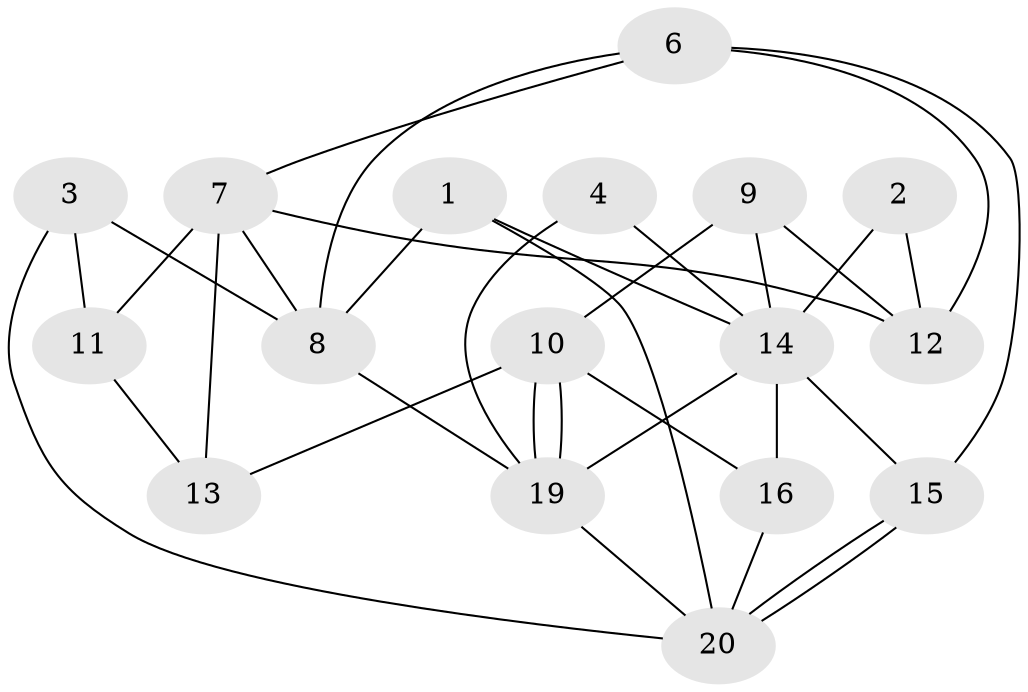 // Generated by graph-tools (version 1.1) at 2025/46/02/15/25 05:46:28]
// undirected, 17 vertices, 34 edges
graph export_dot {
graph [start="1"]
  node [color=gray90,style=filled];
  1;
  2 [super="+5"];
  3 [super="+17"];
  4 [super="+17"];
  6;
  7;
  8;
  9 [super="+18"];
  10;
  11 [super="+5"];
  12;
  13 [super="+18"];
  14;
  15;
  16;
  19;
  20;
  1 -- 8;
  1 -- 20;
  1 -- 14;
  2 -- 14;
  2 -- 12;
  3 -- 20;
  3 -- 8;
  3 -- 11;
  4 -- 19;
  4 -- 14;
  6 -- 7;
  6 -- 15;
  6 -- 8;
  6 -- 12;
  7 -- 13;
  7 -- 8;
  7 -- 11;
  7 -- 12;
  8 -- 19;
  9 -- 14;
  9 -- 12;
  9 -- 10;
  10 -- 19;
  10 -- 19;
  10 -- 13;
  10 -- 16;
  11 -- 13;
  14 -- 19;
  14 -- 15;
  14 -- 16;
  15 -- 20;
  15 -- 20;
  16 -- 20;
  19 -- 20;
}
